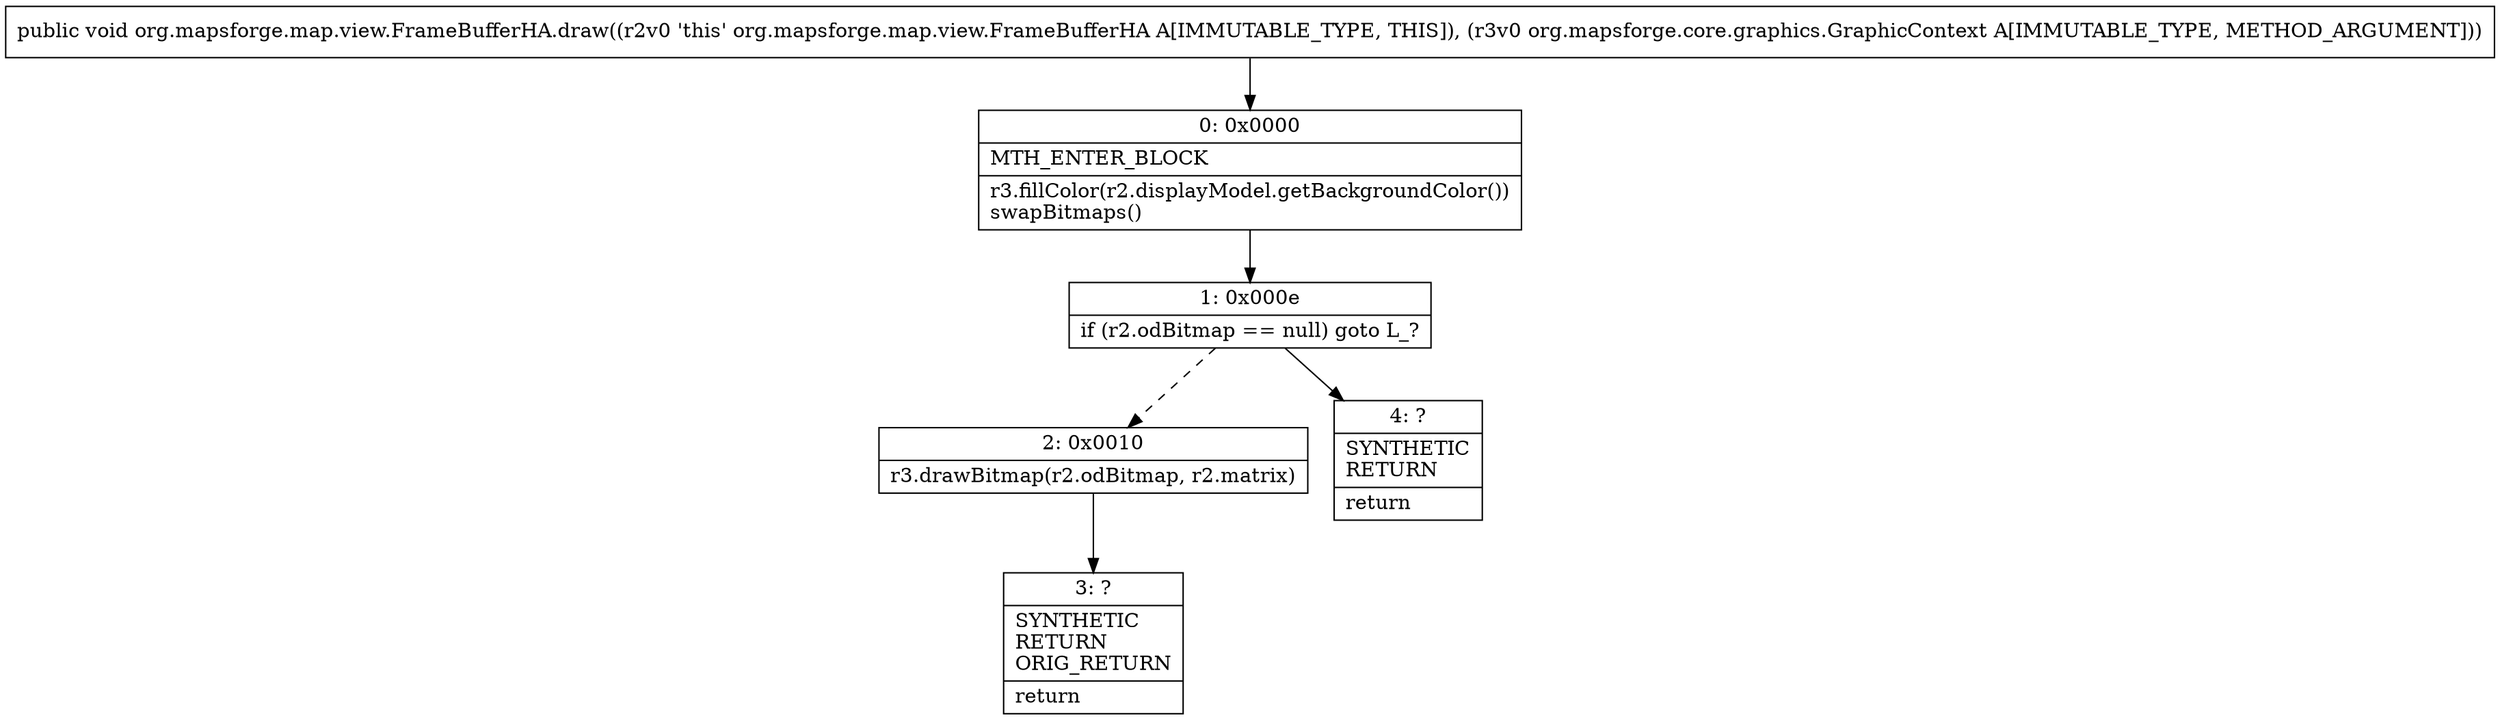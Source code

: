 digraph "CFG fororg.mapsforge.map.view.FrameBufferHA.draw(Lorg\/mapsforge\/core\/graphics\/GraphicContext;)V" {
Node_0 [shape=record,label="{0\:\ 0x0000|MTH_ENTER_BLOCK\l|r3.fillColor(r2.displayModel.getBackgroundColor())\lswapBitmaps()\l}"];
Node_1 [shape=record,label="{1\:\ 0x000e|if (r2.odBitmap == null) goto L_?\l}"];
Node_2 [shape=record,label="{2\:\ 0x0010|r3.drawBitmap(r2.odBitmap, r2.matrix)\l}"];
Node_3 [shape=record,label="{3\:\ ?|SYNTHETIC\lRETURN\lORIG_RETURN\l|return\l}"];
Node_4 [shape=record,label="{4\:\ ?|SYNTHETIC\lRETURN\l|return\l}"];
MethodNode[shape=record,label="{public void org.mapsforge.map.view.FrameBufferHA.draw((r2v0 'this' org.mapsforge.map.view.FrameBufferHA A[IMMUTABLE_TYPE, THIS]), (r3v0 org.mapsforge.core.graphics.GraphicContext A[IMMUTABLE_TYPE, METHOD_ARGUMENT])) }"];
MethodNode -> Node_0;
Node_0 -> Node_1;
Node_1 -> Node_2[style=dashed];
Node_1 -> Node_4;
Node_2 -> Node_3;
}

